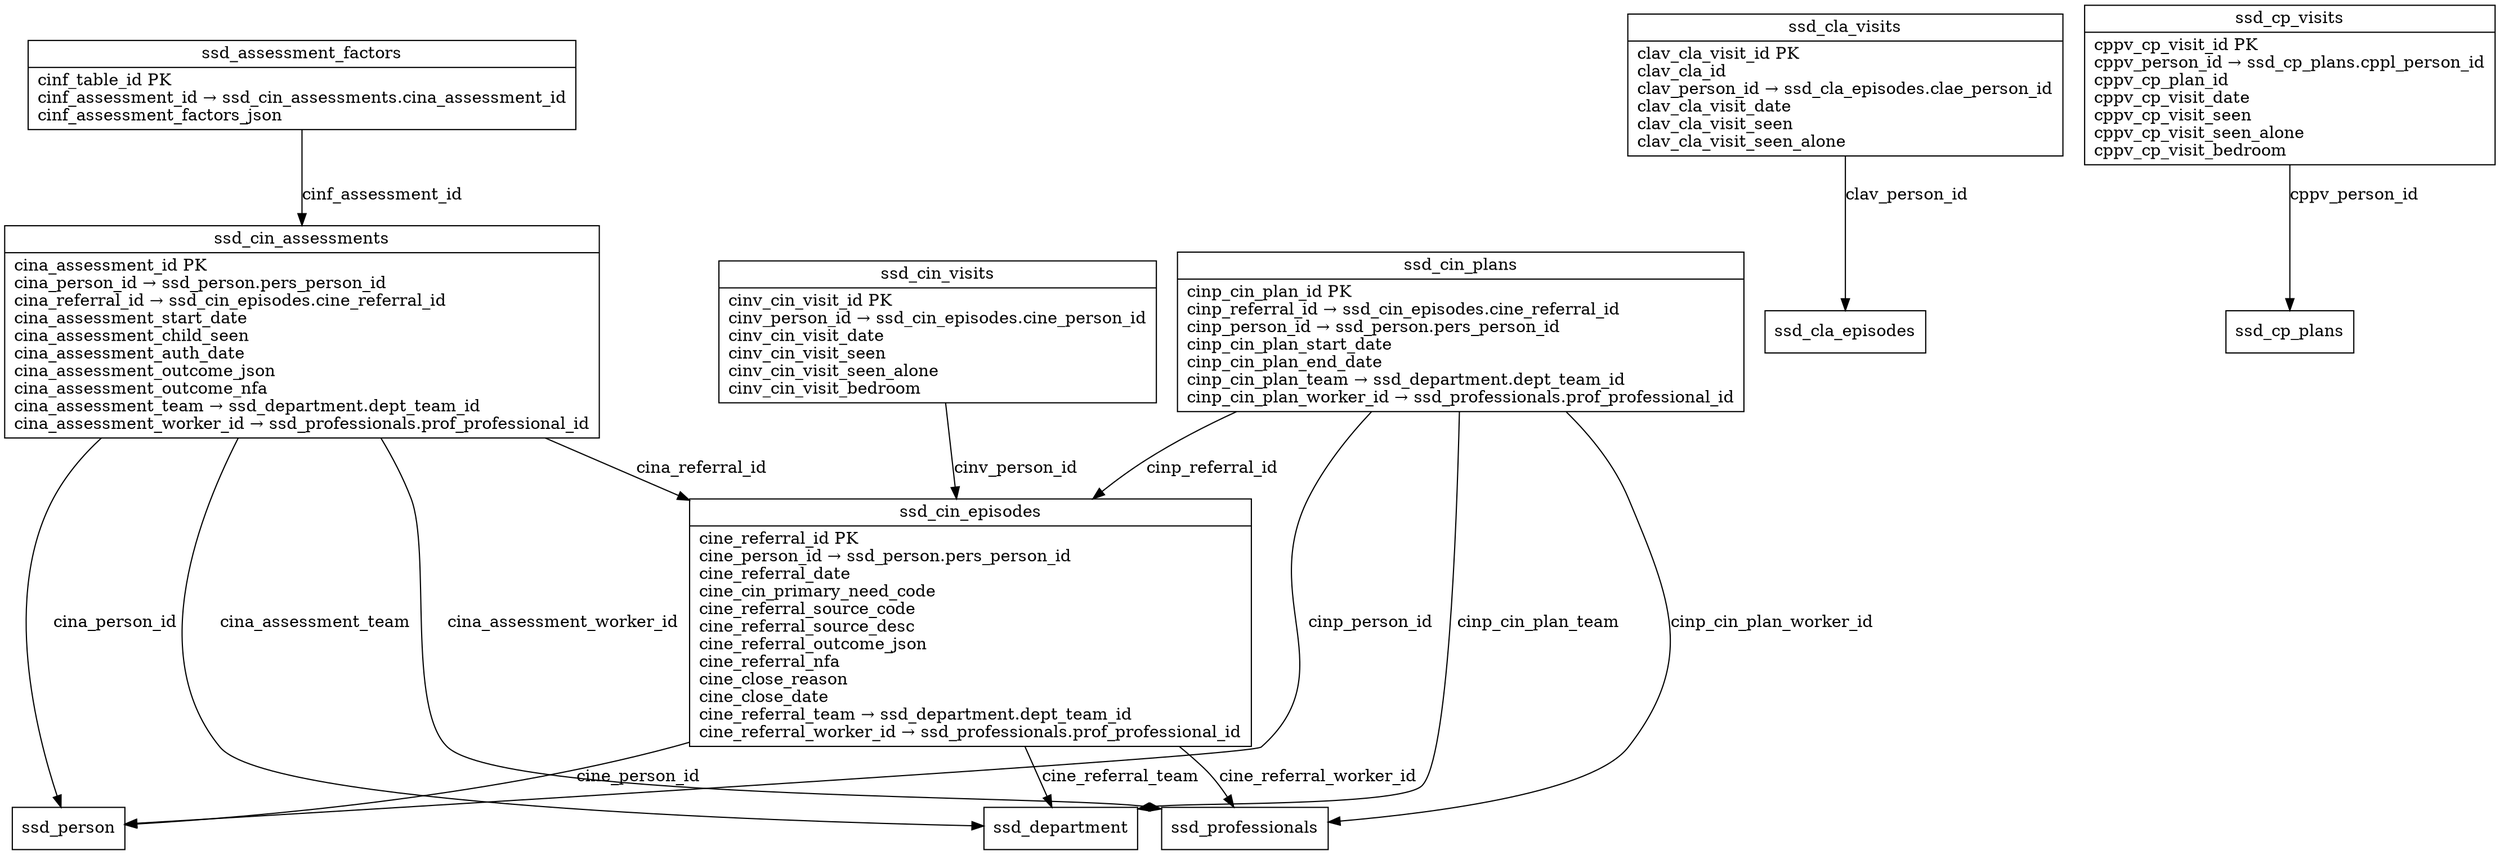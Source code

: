 digraph G {
  node [shape=record];
  ssd_assessment_factors [label="{ssd_assessment_factors|cinf_table_id PK\lcinf_assessment_id → ssd_cin_assessments.cina_assessment_id\lcinf_assessment_factors_json\l}"];
  ssd_cin_assessments [label="{ssd_cin_assessments|cina_assessment_id PK\lcina_person_id → ssd_person.pers_person_id\lcina_referral_id → ssd_cin_episodes.cine_referral_id\lcina_assessment_start_date\lcina_assessment_child_seen\lcina_assessment_auth_date\lcina_assessment_outcome_json\lcina_assessment_outcome_nfa\lcina_assessment_team → ssd_department.dept_team_id\lcina_assessment_worker_id → ssd_professionals.prof_professional_id\l}"];
  ssd_cin_episodes [label="{ssd_cin_episodes|cine_referral_id PK\lcine_person_id → ssd_person.pers_person_id\lcine_referral_date\lcine_cin_primary_need_code\lcine_referral_source_code\lcine_referral_source_desc\lcine_referral_outcome_json\lcine_referral_nfa\lcine_close_reason\lcine_close_date\lcine_referral_team → ssd_department.dept_team_id\lcine_referral_worker_id → ssd_professionals.prof_professional_id\l}"];
  ssd_cla_visits [label="{ssd_cla_visits|clav_cla_visit_id PK\lclav_cla_id\lclav_person_id → ssd_cla_episodes.clae_person_id\lclav_cla_visit_date\lclav_cla_visit_seen\lclav_cla_visit_seen_alone\l}"];
  ssd_cin_visits [label="{ssd_cin_visits|cinv_cin_visit_id PK\lcinv_person_id → ssd_cin_episodes.cine_person_id\lcinv_cin_visit_date\lcinv_cin_visit_seen\lcinv_cin_visit_seen_alone\lcinv_cin_visit_bedroom\l}"];
  ssd_cp_visits [label="{ssd_cp_visits|cppv_cp_visit_id PK\lcppv_person_id → ssd_cp_plans.cppl_person_id\lcppv_cp_plan_id\lcppv_cp_visit_date\lcppv_cp_visit_seen\lcppv_cp_visit_seen_alone\lcppv_cp_visit_bedroom\l}"];
  ssd_cin_plans [label="{ssd_cin_plans|cinp_cin_plan_id PK\lcinp_referral_id → ssd_cin_episodes.cine_referral_id\lcinp_person_id → ssd_person.pers_person_id\lcinp_cin_plan_start_date\lcinp_cin_plan_end_date\lcinp_cin_plan_team → ssd_department.dept_team_id\lcinp_cin_plan_worker_id → ssd_professionals.prof_professional_id\l}"];
  ssd_assessment_factors -> ssd_cin_assessments [label="cinf_assessment_id"];
  ssd_cin_assessments -> ssd_person [label="cina_person_id"];
  ssd_cin_assessments -> ssd_cin_episodes [label="cina_referral_id"];
  ssd_cin_assessments -> ssd_department [label="cina_assessment_team"];
  ssd_cin_assessments -> ssd_professionals [label="cina_assessment_worker_id"];
  ssd_cin_episodes -> ssd_person [label="cine_person_id"];
  ssd_cin_episodes -> ssd_department [label="cine_referral_team"];
  ssd_cin_episodes -> ssd_professionals [label="cine_referral_worker_id"];
  ssd_cla_visits -> ssd_cla_episodes [label="clav_person_id"];
  ssd_cin_visits -> ssd_cin_episodes [label="cinv_person_id"];
  ssd_cp_visits -> ssd_cp_plans [label="cppv_person_id"];
  ssd_cin_plans -> ssd_cin_episodes [label="cinp_referral_id"];
  ssd_cin_plans -> ssd_person [label="cinp_person_id"];
  ssd_cin_plans -> ssd_department [label="cinp_cin_plan_team"];
  ssd_cin_plans -> ssd_professionals [label="cinp_cin_plan_worker_id"];
}